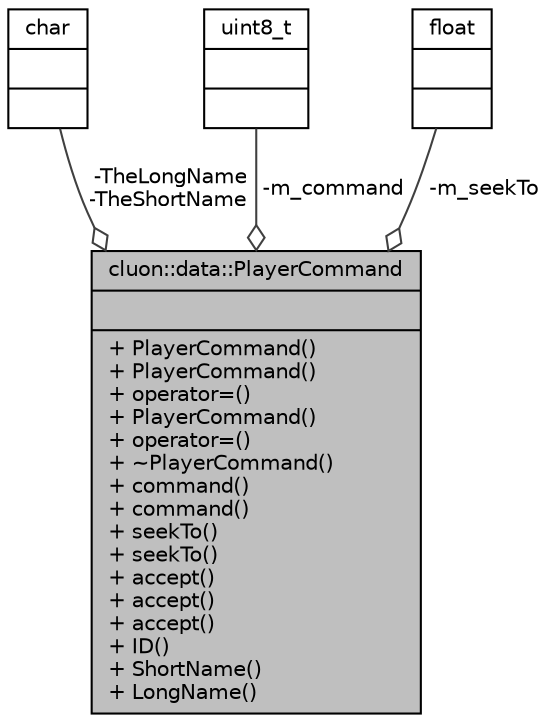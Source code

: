 digraph "cluon::data::PlayerCommand"
{
 // LATEX_PDF_SIZE
  edge [fontname="Helvetica",fontsize="10",labelfontname="Helvetica",labelfontsize="10"];
  node [fontname="Helvetica",fontsize="10",shape=record];
  Node1 [label="{cluon::data::PlayerCommand\n||+ PlayerCommand()\l+ PlayerCommand()\l+ operator=()\l+ PlayerCommand()\l+ operator=()\l+ ~PlayerCommand()\l+ command()\l+ command()\l+ seekTo()\l+ seekTo()\l+ accept()\l+ accept()\l+ accept()\l+ ID()\l+ ShortName()\l+ LongName()\l}",height=0.2,width=0.4,color="black", fillcolor="grey75", style="filled", fontcolor="black",tooltip=" "];
  Node2 -> Node1 [color="grey25",fontsize="10",style="solid",label=" -TheLongName\n-TheShortName" ,arrowhead="odiamond",fontname="Helvetica"];
  Node2 [label="{char\n||}",height=0.2,width=0.4,color="black", fillcolor="white", style="filled",tooltip=" "];
  Node3 -> Node1 [color="grey25",fontsize="10",style="solid",label=" -m_command" ,arrowhead="odiamond",fontname="Helvetica"];
  Node3 [label="{uint8_t\n||}",height=0.2,width=0.4,color="black", fillcolor="white", style="filled",tooltip=" "];
  Node4 -> Node1 [color="grey25",fontsize="10",style="solid",label=" -m_seekTo" ,arrowhead="odiamond",fontname="Helvetica"];
  Node4 [label="{float\n||}",height=0.2,width=0.4,color="black", fillcolor="white", style="filled",tooltip=" "];
}

